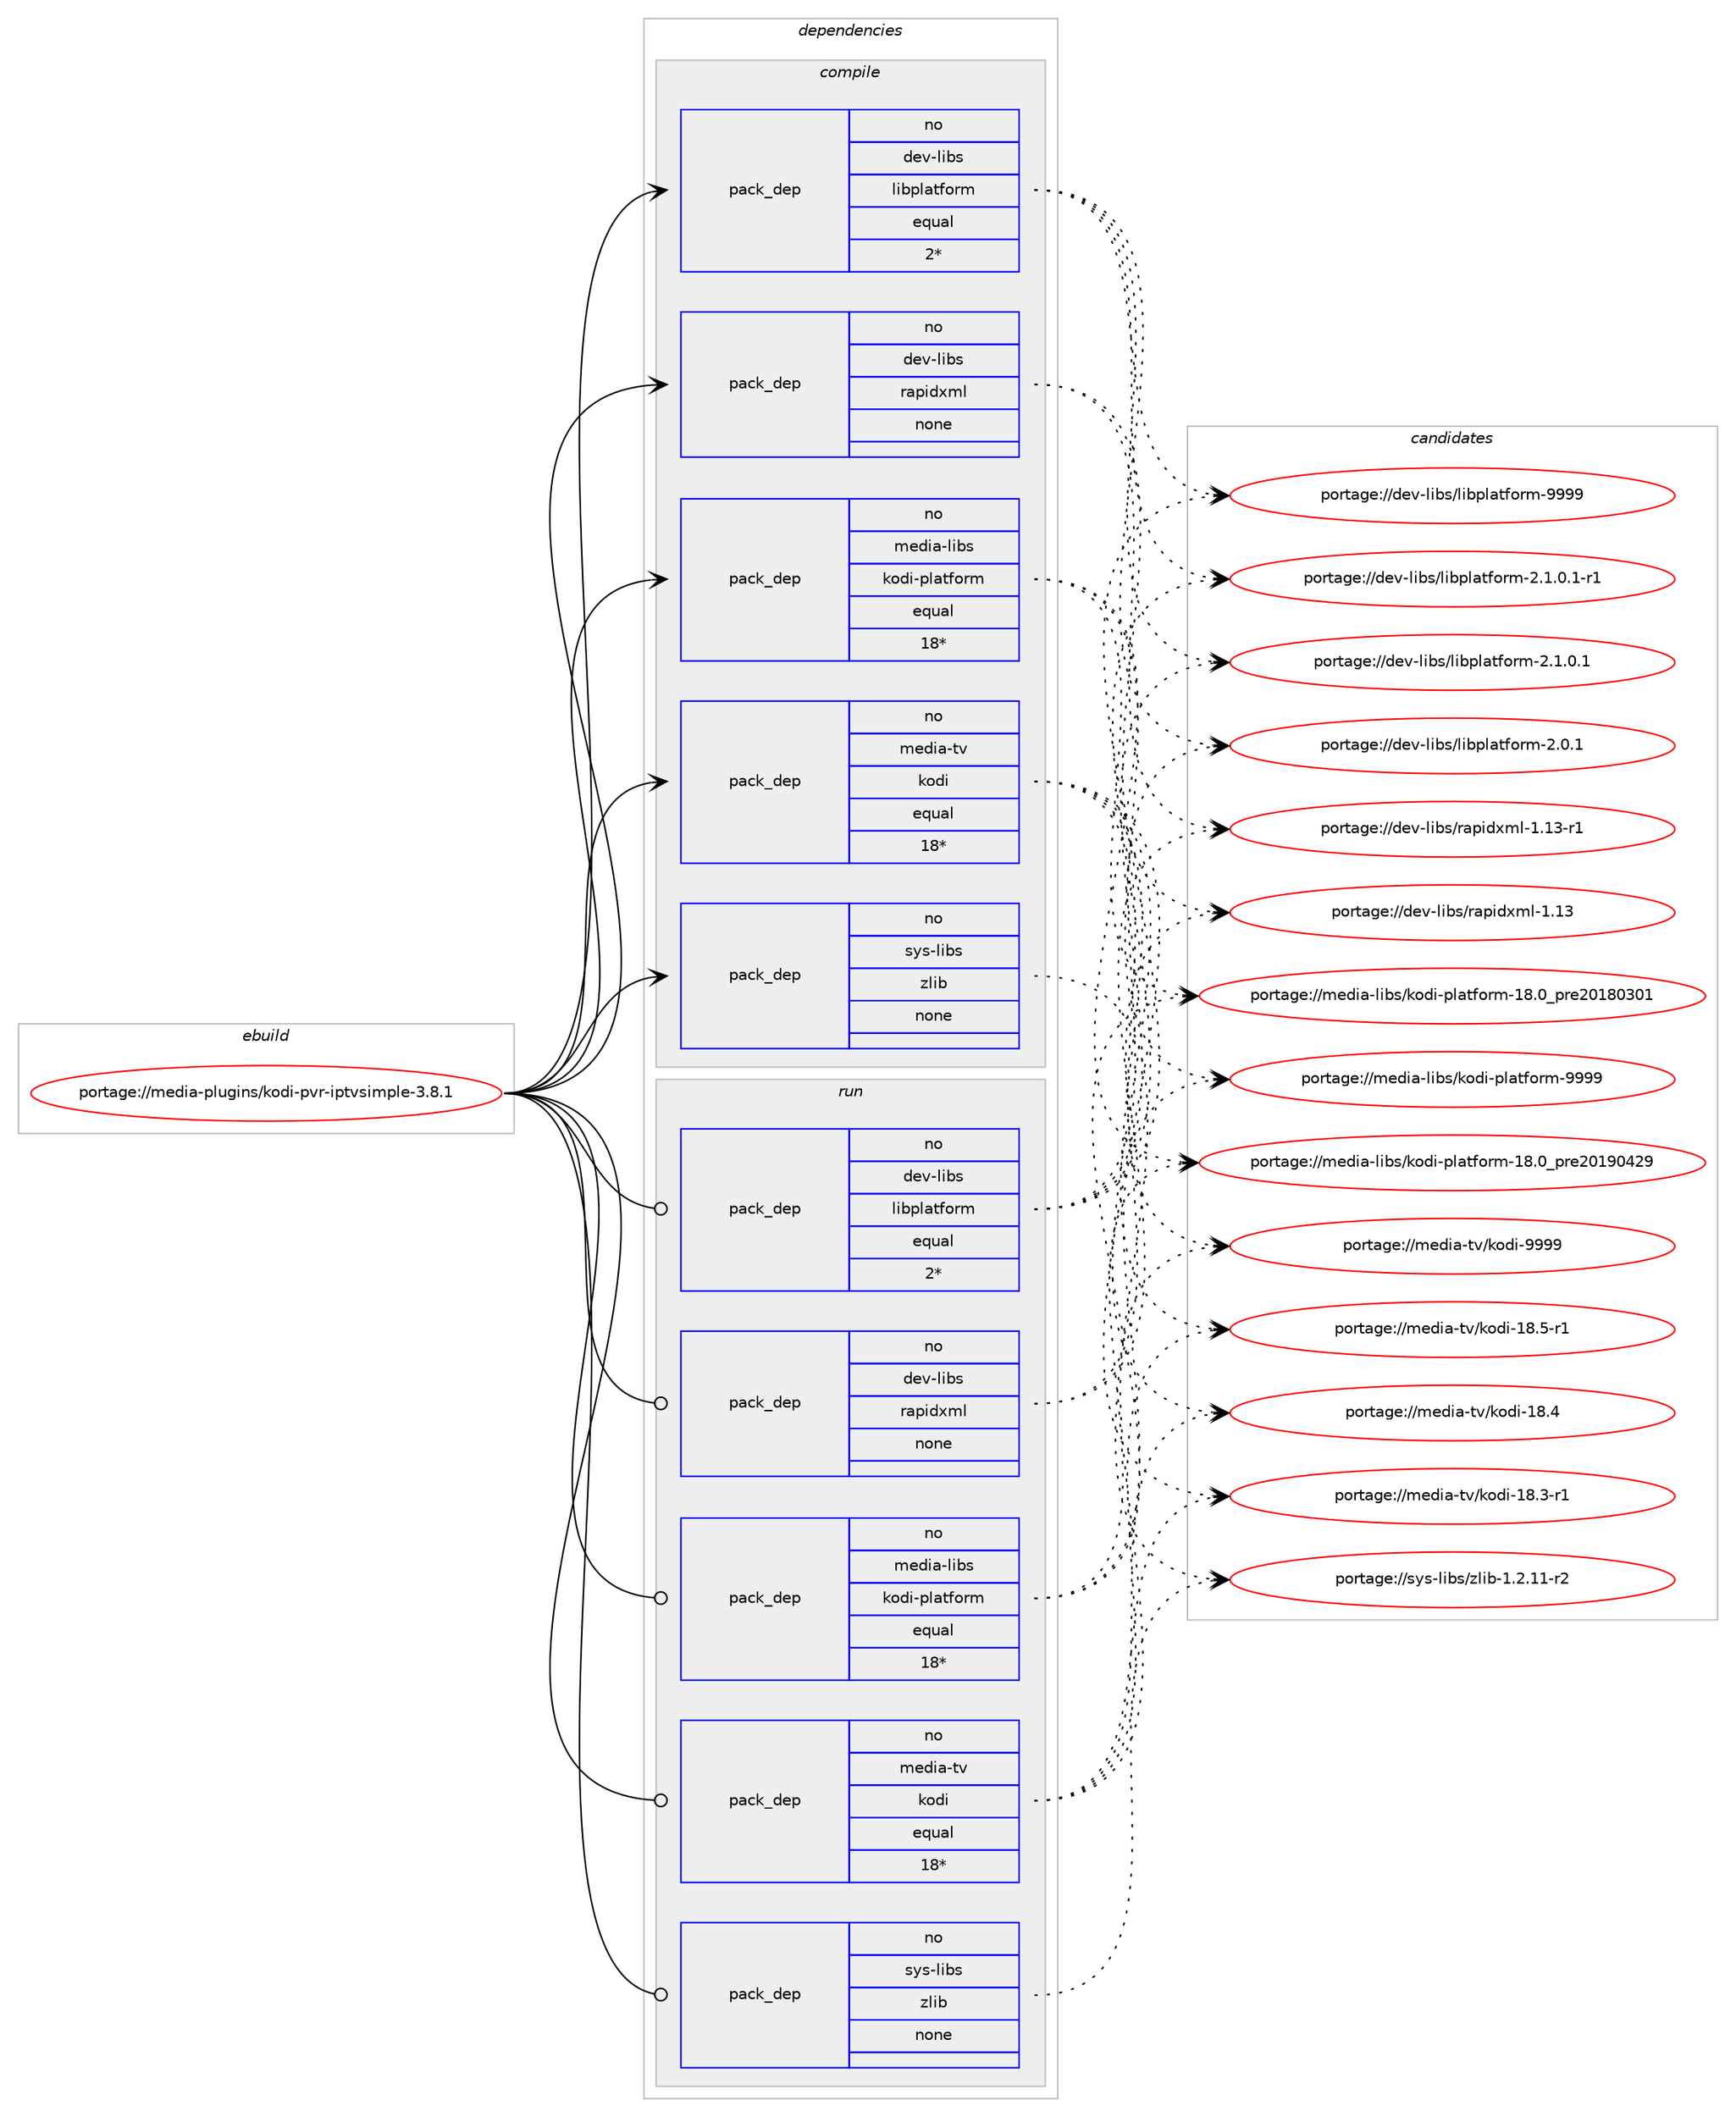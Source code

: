 digraph prolog {

# *************
# Graph options
# *************

newrank=true;
concentrate=true;
compound=true;
graph [rankdir=LR,fontname=Helvetica,fontsize=10,ranksep=1.5];#, ranksep=2.5, nodesep=0.2];
edge  [arrowhead=vee];
node  [fontname=Helvetica,fontsize=10];

# **********
# The ebuild
# **********

subgraph cluster_leftcol {
color=gray;
label=<<i>ebuild</i>>;
id [label="portage://media-plugins/kodi-pvr-iptvsimple-3.8.1", color=red, width=4, href="../media-plugins/kodi-pvr-iptvsimple-3.8.1.svg"];
}

# ****************
# The dependencies
# ****************

subgraph cluster_midcol {
color=gray;
label=<<i>dependencies</i>>;
subgraph cluster_compile {
fillcolor="#eeeeee";
style=filled;
label=<<i>compile</i>>;
subgraph pack152257 {
dependency200481 [label=<<TABLE BORDER="0" CELLBORDER="1" CELLSPACING="0" CELLPADDING="4" WIDTH="220"><TR><TD ROWSPAN="6" CELLPADDING="30">pack_dep</TD></TR><TR><TD WIDTH="110">no</TD></TR><TR><TD>dev-libs</TD></TR><TR><TD>libplatform</TD></TR><TR><TD>equal</TD></TR><TR><TD>2*</TD></TR></TABLE>>, shape=none, color=blue];
}
id:e -> dependency200481:w [weight=20,style="solid",arrowhead="vee"];
subgraph pack152258 {
dependency200482 [label=<<TABLE BORDER="0" CELLBORDER="1" CELLSPACING="0" CELLPADDING="4" WIDTH="220"><TR><TD ROWSPAN="6" CELLPADDING="30">pack_dep</TD></TR><TR><TD WIDTH="110">no</TD></TR><TR><TD>dev-libs</TD></TR><TR><TD>rapidxml</TD></TR><TR><TD>none</TD></TR><TR><TD></TD></TR></TABLE>>, shape=none, color=blue];
}
id:e -> dependency200482:w [weight=20,style="solid",arrowhead="vee"];
subgraph pack152259 {
dependency200483 [label=<<TABLE BORDER="0" CELLBORDER="1" CELLSPACING="0" CELLPADDING="4" WIDTH="220"><TR><TD ROWSPAN="6" CELLPADDING="30">pack_dep</TD></TR><TR><TD WIDTH="110">no</TD></TR><TR><TD>media-libs</TD></TR><TR><TD>kodi-platform</TD></TR><TR><TD>equal</TD></TR><TR><TD>18*</TD></TR></TABLE>>, shape=none, color=blue];
}
id:e -> dependency200483:w [weight=20,style="solid",arrowhead="vee"];
subgraph pack152260 {
dependency200484 [label=<<TABLE BORDER="0" CELLBORDER="1" CELLSPACING="0" CELLPADDING="4" WIDTH="220"><TR><TD ROWSPAN="6" CELLPADDING="30">pack_dep</TD></TR><TR><TD WIDTH="110">no</TD></TR><TR><TD>media-tv</TD></TR><TR><TD>kodi</TD></TR><TR><TD>equal</TD></TR><TR><TD>18*</TD></TR></TABLE>>, shape=none, color=blue];
}
id:e -> dependency200484:w [weight=20,style="solid",arrowhead="vee"];
subgraph pack152261 {
dependency200485 [label=<<TABLE BORDER="0" CELLBORDER="1" CELLSPACING="0" CELLPADDING="4" WIDTH="220"><TR><TD ROWSPAN="6" CELLPADDING="30">pack_dep</TD></TR><TR><TD WIDTH="110">no</TD></TR><TR><TD>sys-libs</TD></TR><TR><TD>zlib</TD></TR><TR><TD>none</TD></TR><TR><TD></TD></TR></TABLE>>, shape=none, color=blue];
}
id:e -> dependency200485:w [weight=20,style="solid",arrowhead="vee"];
}
subgraph cluster_compileandrun {
fillcolor="#eeeeee";
style=filled;
label=<<i>compile and run</i>>;
}
subgraph cluster_run {
fillcolor="#eeeeee";
style=filled;
label=<<i>run</i>>;
subgraph pack152262 {
dependency200486 [label=<<TABLE BORDER="0" CELLBORDER="1" CELLSPACING="0" CELLPADDING="4" WIDTH="220"><TR><TD ROWSPAN="6" CELLPADDING="30">pack_dep</TD></TR><TR><TD WIDTH="110">no</TD></TR><TR><TD>dev-libs</TD></TR><TR><TD>libplatform</TD></TR><TR><TD>equal</TD></TR><TR><TD>2*</TD></TR></TABLE>>, shape=none, color=blue];
}
id:e -> dependency200486:w [weight=20,style="solid",arrowhead="odot"];
subgraph pack152263 {
dependency200487 [label=<<TABLE BORDER="0" CELLBORDER="1" CELLSPACING="0" CELLPADDING="4" WIDTH="220"><TR><TD ROWSPAN="6" CELLPADDING="30">pack_dep</TD></TR><TR><TD WIDTH="110">no</TD></TR><TR><TD>dev-libs</TD></TR><TR><TD>rapidxml</TD></TR><TR><TD>none</TD></TR><TR><TD></TD></TR></TABLE>>, shape=none, color=blue];
}
id:e -> dependency200487:w [weight=20,style="solid",arrowhead="odot"];
subgraph pack152264 {
dependency200488 [label=<<TABLE BORDER="0" CELLBORDER="1" CELLSPACING="0" CELLPADDING="4" WIDTH="220"><TR><TD ROWSPAN="6" CELLPADDING="30">pack_dep</TD></TR><TR><TD WIDTH="110">no</TD></TR><TR><TD>media-libs</TD></TR><TR><TD>kodi-platform</TD></TR><TR><TD>equal</TD></TR><TR><TD>18*</TD></TR></TABLE>>, shape=none, color=blue];
}
id:e -> dependency200488:w [weight=20,style="solid",arrowhead="odot"];
subgraph pack152265 {
dependency200489 [label=<<TABLE BORDER="0" CELLBORDER="1" CELLSPACING="0" CELLPADDING="4" WIDTH="220"><TR><TD ROWSPAN="6" CELLPADDING="30">pack_dep</TD></TR><TR><TD WIDTH="110">no</TD></TR><TR><TD>media-tv</TD></TR><TR><TD>kodi</TD></TR><TR><TD>equal</TD></TR><TR><TD>18*</TD></TR></TABLE>>, shape=none, color=blue];
}
id:e -> dependency200489:w [weight=20,style="solid",arrowhead="odot"];
subgraph pack152266 {
dependency200490 [label=<<TABLE BORDER="0" CELLBORDER="1" CELLSPACING="0" CELLPADDING="4" WIDTH="220"><TR><TD ROWSPAN="6" CELLPADDING="30">pack_dep</TD></TR><TR><TD WIDTH="110">no</TD></TR><TR><TD>sys-libs</TD></TR><TR><TD>zlib</TD></TR><TR><TD>none</TD></TR><TR><TD></TD></TR></TABLE>>, shape=none, color=blue];
}
id:e -> dependency200490:w [weight=20,style="solid",arrowhead="odot"];
}
}

# **************
# The candidates
# **************

subgraph cluster_choices {
rank=same;
color=gray;
label=<<i>candidates</i>>;

subgraph choice152257 {
color=black;
nodesep=1;
choice10010111845108105981154710810598112108971161021111141094557575757 [label="portage://dev-libs/libplatform-9999", color=red, width=4,href="../dev-libs/libplatform-9999.svg"];
choice100101118451081059811547108105981121089711610211111410945504649464846494511449 [label="portage://dev-libs/libplatform-2.1.0.1-r1", color=red, width=4,href="../dev-libs/libplatform-2.1.0.1-r1.svg"];
choice10010111845108105981154710810598112108971161021111141094550464946484649 [label="portage://dev-libs/libplatform-2.1.0.1", color=red, width=4,href="../dev-libs/libplatform-2.1.0.1.svg"];
choice1001011184510810598115471081059811210897116102111114109455046484649 [label="portage://dev-libs/libplatform-2.0.1", color=red, width=4,href="../dev-libs/libplatform-2.0.1.svg"];
dependency200481:e -> choice10010111845108105981154710810598112108971161021111141094557575757:w [style=dotted,weight="100"];
dependency200481:e -> choice100101118451081059811547108105981121089711610211111410945504649464846494511449:w [style=dotted,weight="100"];
dependency200481:e -> choice10010111845108105981154710810598112108971161021111141094550464946484649:w [style=dotted,weight="100"];
dependency200481:e -> choice1001011184510810598115471081059811210897116102111114109455046484649:w [style=dotted,weight="100"];
}
subgraph choice152258 {
color=black;
nodesep=1;
choice1001011184510810598115471149711210510012010910845494649514511449 [label="portage://dev-libs/rapidxml-1.13-r1", color=red, width=4,href="../dev-libs/rapidxml-1.13-r1.svg"];
choice100101118451081059811547114971121051001201091084549464951 [label="portage://dev-libs/rapidxml-1.13", color=red, width=4,href="../dev-libs/rapidxml-1.13.svg"];
dependency200482:e -> choice1001011184510810598115471149711210510012010910845494649514511449:w [style=dotted,weight="100"];
dependency200482:e -> choice100101118451081059811547114971121051001201091084549464951:w [style=dotted,weight="100"];
}
subgraph choice152259 {
color=black;
nodesep=1;
choice1091011001059745108105981154710711110010545112108971161021111141094557575757 [label="portage://media-libs/kodi-platform-9999", color=red, width=4,href="../media-libs/kodi-platform-9999.svg"];
choice1091011001059745108105981154710711110010545112108971161021111141094549564648951121141015048495748525057 [label="portage://media-libs/kodi-platform-18.0_pre20190429", color=red, width=4,href="../media-libs/kodi-platform-18.0_pre20190429.svg"];
choice1091011001059745108105981154710711110010545112108971161021111141094549564648951121141015048495648514849 [label="portage://media-libs/kodi-platform-18.0_pre20180301", color=red, width=4,href="../media-libs/kodi-platform-18.0_pre20180301.svg"];
dependency200483:e -> choice1091011001059745108105981154710711110010545112108971161021111141094557575757:w [style=dotted,weight="100"];
dependency200483:e -> choice1091011001059745108105981154710711110010545112108971161021111141094549564648951121141015048495748525057:w [style=dotted,weight="100"];
dependency200483:e -> choice1091011001059745108105981154710711110010545112108971161021111141094549564648951121141015048495648514849:w [style=dotted,weight="100"];
}
subgraph choice152260 {
color=black;
nodesep=1;
choice1091011001059745116118471071111001054557575757 [label="portage://media-tv/kodi-9999", color=red, width=4,href="../media-tv/kodi-9999.svg"];
choice10910110010597451161184710711110010545495646534511449 [label="portage://media-tv/kodi-18.5-r1", color=red, width=4,href="../media-tv/kodi-18.5-r1.svg"];
choice1091011001059745116118471071111001054549564652 [label="portage://media-tv/kodi-18.4", color=red, width=4,href="../media-tv/kodi-18.4.svg"];
choice10910110010597451161184710711110010545495646514511449 [label="portage://media-tv/kodi-18.3-r1", color=red, width=4,href="../media-tv/kodi-18.3-r1.svg"];
dependency200484:e -> choice1091011001059745116118471071111001054557575757:w [style=dotted,weight="100"];
dependency200484:e -> choice10910110010597451161184710711110010545495646534511449:w [style=dotted,weight="100"];
dependency200484:e -> choice1091011001059745116118471071111001054549564652:w [style=dotted,weight="100"];
dependency200484:e -> choice10910110010597451161184710711110010545495646514511449:w [style=dotted,weight="100"];
}
subgraph choice152261 {
color=black;
nodesep=1;
choice11512111545108105981154712210810598454946504649494511450 [label="portage://sys-libs/zlib-1.2.11-r2", color=red, width=4,href="../sys-libs/zlib-1.2.11-r2.svg"];
dependency200485:e -> choice11512111545108105981154712210810598454946504649494511450:w [style=dotted,weight="100"];
}
subgraph choice152262 {
color=black;
nodesep=1;
choice10010111845108105981154710810598112108971161021111141094557575757 [label="portage://dev-libs/libplatform-9999", color=red, width=4,href="../dev-libs/libplatform-9999.svg"];
choice100101118451081059811547108105981121089711610211111410945504649464846494511449 [label="portage://dev-libs/libplatform-2.1.0.1-r1", color=red, width=4,href="../dev-libs/libplatform-2.1.0.1-r1.svg"];
choice10010111845108105981154710810598112108971161021111141094550464946484649 [label="portage://dev-libs/libplatform-2.1.0.1", color=red, width=4,href="../dev-libs/libplatform-2.1.0.1.svg"];
choice1001011184510810598115471081059811210897116102111114109455046484649 [label="portage://dev-libs/libplatform-2.0.1", color=red, width=4,href="../dev-libs/libplatform-2.0.1.svg"];
dependency200486:e -> choice10010111845108105981154710810598112108971161021111141094557575757:w [style=dotted,weight="100"];
dependency200486:e -> choice100101118451081059811547108105981121089711610211111410945504649464846494511449:w [style=dotted,weight="100"];
dependency200486:e -> choice10010111845108105981154710810598112108971161021111141094550464946484649:w [style=dotted,weight="100"];
dependency200486:e -> choice1001011184510810598115471081059811210897116102111114109455046484649:w [style=dotted,weight="100"];
}
subgraph choice152263 {
color=black;
nodesep=1;
choice1001011184510810598115471149711210510012010910845494649514511449 [label="portage://dev-libs/rapidxml-1.13-r1", color=red, width=4,href="../dev-libs/rapidxml-1.13-r1.svg"];
choice100101118451081059811547114971121051001201091084549464951 [label="portage://dev-libs/rapidxml-1.13", color=red, width=4,href="../dev-libs/rapidxml-1.13.svg"];
dependency200487:e -> choice1001011184510810598115471149711210510012010910845494649514511449:w [style=dotted,weight="100"];
dependency200487:e -> choice100101118451081059811547114971121051001201091084549464951:w [style=dotted,weight="100"];
}
subgraph choice152264 {
color=black;
nodesep=1;
choice1091011001059745108105981154710711110010545112108971161021111141094557575757 [label="portage://media-libs/kodi-platform-9999", color=red, width=4,href="../media-libs/kodi-platform-9999.svg"];
choice1091011001059745108105981154710711110010545112108971161021111141094549564648951121141015048495748525057 [label="portage://media-libs/kodi-platform-18.0_pre20190429", color=red, width=4,href="../media-libs/kodi-platform-18.0_pre20190429.svg"];
choice1091011001059745108105981154710711110010545112108971161021111141094549564648951121141015048495648514849 [label="portage://media-libs/kodi-platform-18.0_pre20180301", color=red, width=4,href="../media-libs/kodi-platform-18.0_pre20180301.svg"];
dependency200488:e -> choice1091011001059745108105981154710711110010545112108971161021111141094557575757:w [style=dotted,weight="100"];
dependency200488:e -> choice1091011001059745108105981154710711110010545112108971161021111141094549564648951121141015048495748525057:w [style=dotted,weight="100"];
dependency200488:e -> choice1091011001059745108105981154710711110010545112108971161021111141094549564648951121141015048495648514849:w [style=dotted,weight="100"];
}
subgraph choice152265 {
color=black;
nodesep=1;
choice1091011001059745116118471071111001054557575757 [label="portage://media-tv/kodi-9999", color=red, width=4,href="../media-tv/kodi-9999.svg"];
choice10910110010597451161184710711110010545495646534511449 [label="portage://media-tv/kodi-18.5-r1", color=red, width=4,href="../media-tv/kodi-18.5-r1.svg"];
choice1091011001059745116118471071111001054549564652 [label="portage://media-tv/kodi-18.4", color=red, width=4,href="../media-tv/kodi-18.4.svg"];
choice10910110010597451161184710711110010545495646514511449 [label="portage://media-tv/kodi-18.3-r1", color=red, width=4,href="../media-tv/kodi-18.3-r1.svg"];
dependency200489:e -> choice1091011001059745116118471071111001054557575757:w [style=dotted,weight="100"];
dependency200489:e -> choice10910110010597451161184710711110010545495646534511449:w [style=dotted,weight="100"];
dependency200489:e -> choice1091011001059745116118471071111001054549564652:w [style=dotted,weight="100"];
dependency200489:e -> choice10910110010597451161184710711110010545495646514511449:w [style=dotted,weight="100"];
}
subgraph choice152266 {
color=black;
nodesep=1;
choice11512111545108105981154712210810598454946504649494511450 [label="portage://sys-libs/zlib-1.2.11-r2", color=red, width=4,href="../sys-libs/zlib-1.2.11-r2.svg"];
dependency200490:e -> choice11512111545108105981154712210810598454946504649494511450:w [style=dotted,weight="100"];
}
}

}
